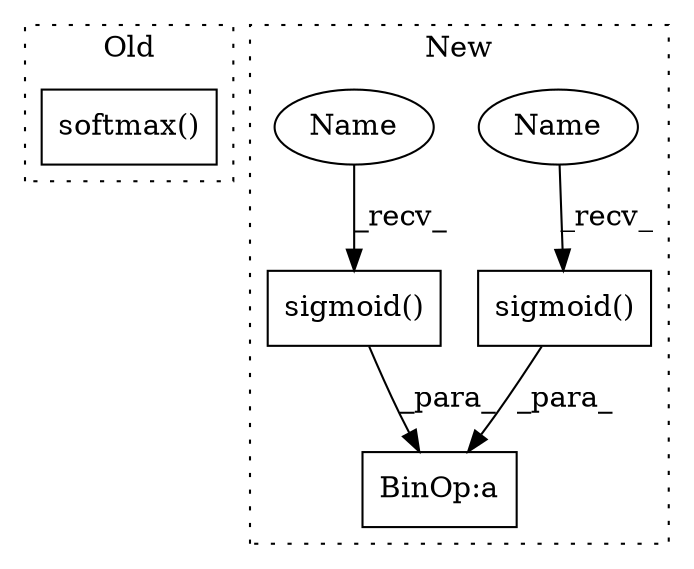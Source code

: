 digraph G {
subgraph cluster0 {
1 [label="softmax()" a="75" s="6623,6642" l="10,9" shape="box"];
label = "Old";
style="dotted";
}
subgraph cluster1 {
2 [label="sigmoid()" a="75" s="6718,6741" l="14,1" shape="box"];
3 [label="BinOp:a" a="82" s="6742" l="3" shape="box"];
4 [label="sigmoid()" a="75" s="6745,6768" l="14,1" shape="box"];
5 [label="Name" a="87" s="6745" l="5" shape="ellipse"];
6 [label="Name" a="87" s="6718" l="5" shape="ellipse"];
label = "New";
style="dotted";
}
2 -> 3 [label="_para_"];
4 -> 3 [label="_para_"];
5 -> 4 [label="_recv_"];
6 -> 2 [label="_recv_"];
}
